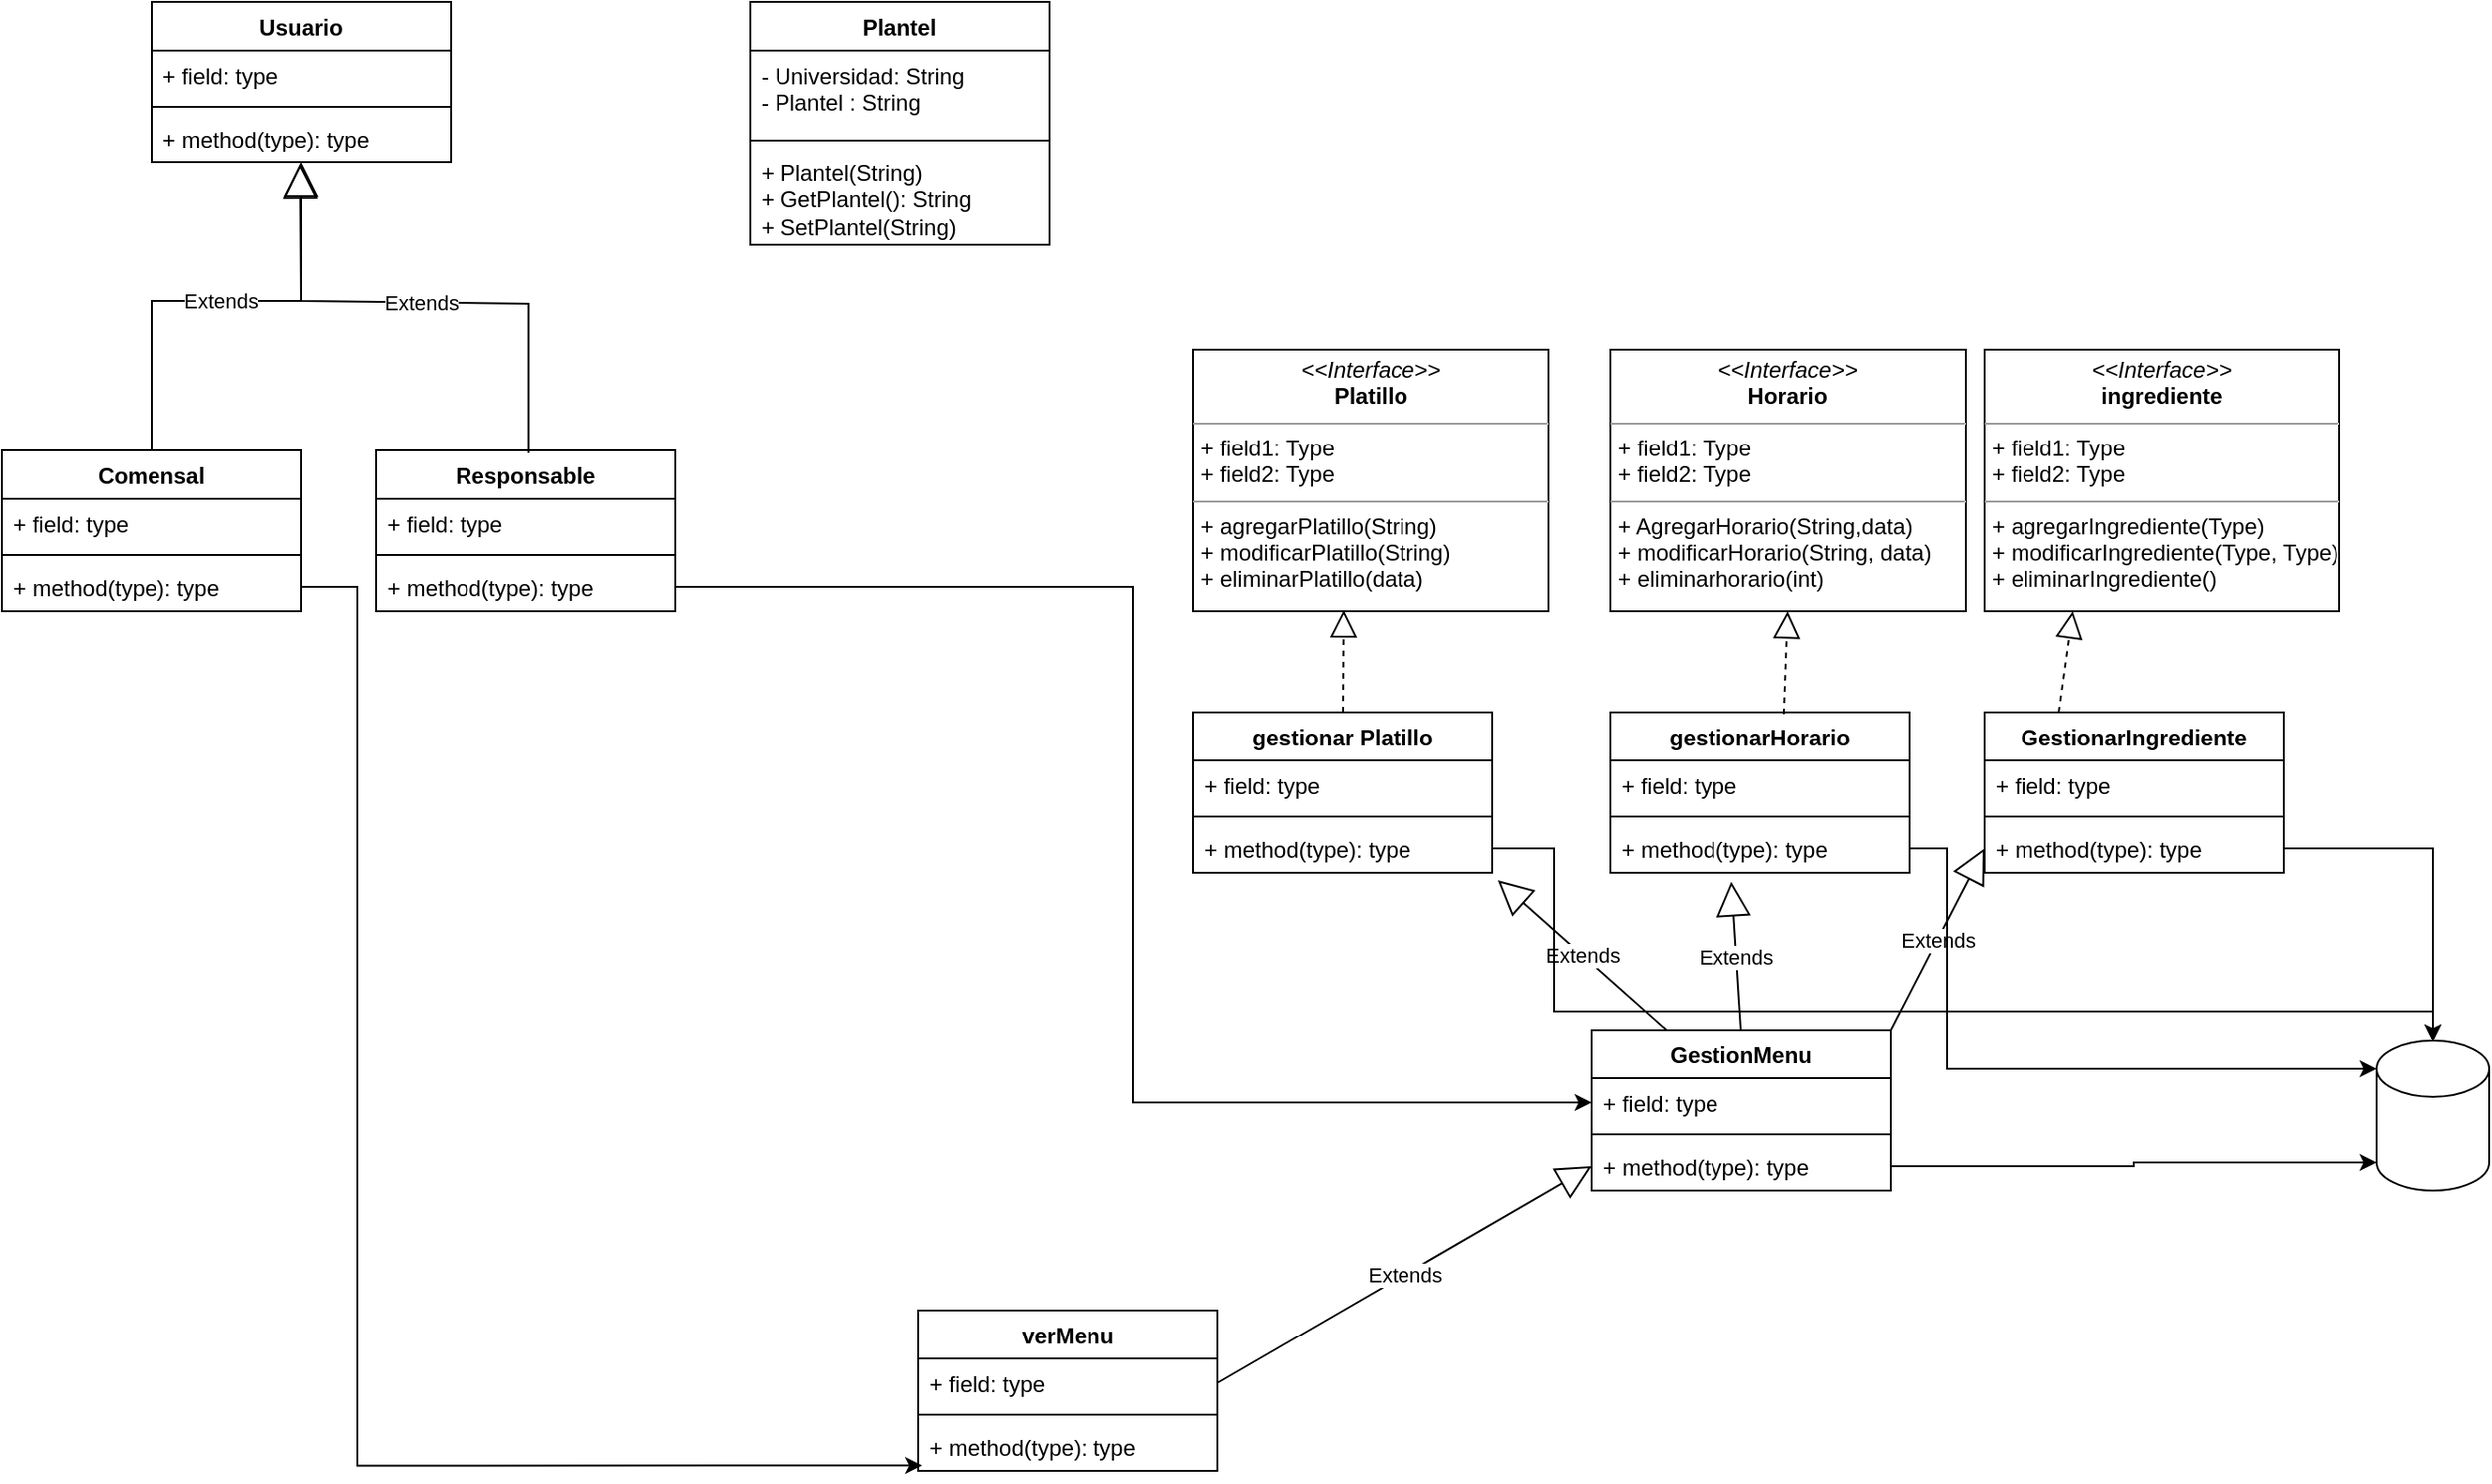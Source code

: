<mxfile version="22.0.0" type="device">
  <diagram name="Página-1" id="s363hBF-d3H5BaKGmE7B">
    <mxGraphModel dx="1354" dy="803" grid="1" gridSize="10" guides="1" tooltips="1" connect="1" arrows="1" fold="1" page="1" pageScale="1" pageWidth="827" pageHeight="1169" math="0" shadow="0">
      <root>
        <mxCell id="0" />
        <mxCell id="1" parent="0" />
        <mxCell id="uLh0jeYAuWDOb_1v-t5D-1" value="Usuario" style="swimlane;fontStyle=1;align=center;verticalAlign=top;childLayout=stackLayout;horizontal=1;startSize=26;horizontalStack=0;resizeParent=1;resizeParentMax=0;resizeLast=0;collapsible=1;marginBottom=0;whiteSpace=wrap;html=1;" vertex="1" parent="1">
          <mxGeometry x="80" y="40" width="160" height="86" as="geometry" />
        </mxCell>
        <mxCell id="uLh0jeYAuWDOb_1v-t5D-2" value="+ field: type" style="text;strokeColor=none;fillColor=none;align=left;verticalAlign=top;spacingLeft=4;spacingRight=4;overflow=hidden;rotatable=0;points=[[0,0.5],[1,0.5]];portConstraint=eastwest;whiteSpace=wrap;html=1;" vertex="1" parent="uLh0jeYAuWDOb_1v-t5D-1">
          <mxGeometry y="26" width="160" height="26" as="geometry" />
        </mxCell>
        <mxCell id="uLh0jeYAuWDOb_1v-t5D-3" value="" style="line;strokeWidth=1;fillColor=none;align=left;verticalAlign=middle;spacingTop=-1;spacingLeft=3;spacingRight=3;rotatable=0;labelPosition=right;points=[];portConstraint=eastwest;strokeColor=inherit;" vertex="1" parent="uLh0jeYAuWDOb_1v-t5D-1">
          <mxGeometry y="52" width="160" height="8" as="geometry" />
        </mxCell>
        <mxCell id="uLh0jeYAuWDOb_1v-t5D-4" value="+ method(type): type" style="text;strokeColor=none;fillColor=none;align=left;verticalAlign=top;spacingLeft=4;spacingRight=4;overflow=hidden;rotatable=0;points=[[0,0.5],[1,0.5]];portConstraint=eastwest;whiteSpace=wrap;html=1;" vertex="1" parent="uLh0jeYAuWDOb_1v-t5D-1">
          <mxGeometry y="60" width="160" height="26" as="geometry" />
        </mxCell>
        <mxCell id="uLh0jeYAuWDOb_1v-t5D-5" value="Comensal" style="swimlane;fontStyle=1;align=center;verticalAlign=top;childLayout=stackLayout;horizontal=1;startSize=26;horizontalStack=0;resizeParent=1;resizeParentMax=0;resizeLast=0;collapsible=1;marginBottom=0;whiteSpace=wrap;html=1;" vertex="1" parent="1">
          <mxGeometry y="280" width="160" height="86" as="geometry" />
        </mxCell>
        <mxCell id="uLh0jeYAuWDOb_1v-t5D-6" value="+ field: type" style="text;strokeColor=none;fillColor=none;align=left;verticalAlign=top;spacingLeft=4;spacingRight=4;overflow=hidden;rotatable=0;points=[[0,0.5],[1,0.5]];portConstraint=eastwest;whiteSpace=wrap;html=1;" vertex="1" parent="uLh0jeYAuWDOb_1v-t5D-5">
          <mxGeometry y="26" width="160" height="26" as="geometry" />
        </mxCell>
        <mxCell id="uLh0jeYAuWDOb_1v-t5D-7" value="" style="line;strokeWidth=1;fillColor=none;align=left;verticalAlign=middle;spacingTop=-1;spacingLeft=3;spacingRight=3;rotatable=0;labelPosition=right;points=[];portConstraint=eastwest;strokeColor=inherit;" vertex="1" parent="uLh0jeYAuWDOb_1v-t5D-5">
          <mxGeometry y="52" width="160" height="8" as="geometry" />
        </mxCell>
        <mxCell id="uLh0jeYAuWDOb_1v-t5D-8" value="+ method(type): type" style="text;strokeColor=none;fillColor=none;align=left;verticalAlign=top;spacingLeft=4;spacingRight=4;overflow=hidden;rotatable=0;points=[[0,0.5],[1,0.5]];portConstraint=eastwest;whiteSpace=wrap;html=1;" vertex="1" parent="uLh0jeYAuWDOb_1v-t5D-5">
          <mxGeometry y="60" width="160" height="26" as="geometry" />
        </mxCell>
        <mxCell id="uLh0jeYAuWDOb_1v-t5D-9" value="Responsable" style="swimlane;fontStyle=1;align=center;verticalAlign=top;childLayout=stackLayout;horizontal=1;startSize=26;horizontalStack=0;resizeParent=1;resizeParentMax=0;resizeLast=0;collapsible=1;marginBottom=0;whiteSpace=wrap;html=1;" vertex="1" parent="1">
          <mxGeometry x="200" y="280" width="160" height="86" as="geometry" />
        </mxCell>
        <mxCell id="uLh0jeYAuWDOb_1v-t5D-10" value="+ field: type" style="text;strokeColor=none;fillColor=none;align=left;verticalAlign=top;spacingLeft=4;spacingRight=4;overflow=hidden;rotatable=0;points=[[0,0.5],[1,0.5]];portConstraint=eastwest;whiteSpace=wrap;html=1;" vertex="1" parent="uLh0jeYAuWDOb_1v-t5D-9">
          <mxGeometry y="26" width="160" height="26" as="geometry" />
        </mxCell>
        <mxCell id="uLh0jeYAuWDOb_1v-t5D-11" value="" style="line;strokeWidth=1;fillColor=none;align=left;verticalAlign=middle;spacingTop=-1;spacingLeft=3;spacingRight=3;rotatable=0;labelPosition=right;points=[];portConstraint=eastwest;strokeColor=inherit;" vertex="1" parent="uLh0jeYAuWDOb_1v-t5D-9">
          <mxGeometry y="52" width="160" height="8" as="geometry" />
        </mxCell>
        <mxCell id="uLh0jeYAuWDOb_1v-t5D-12" value="+ method(type): type" style="text;strokeColor=none;fillColor=none;align=left;verticalAlign=top;spacingLeft=4;spacingRight=4;overflow=hidden;rotatable=0;points=[[0,0.5],[1,0.5]];portConstraint=eastwest;whiteSpace=wrap;html=1;" vertex="1" parent="uLh0jeYAuWDOb_1v-t5D-9">
          <mxGeometry y="60" width="160" height="26" as="geometry" />
        </mxCell>
        <mxCell id="uLh0jeYAuWDOb_1v-t5D-13" value="Extends" style="endArrow=block;endSize=16;endFill=0;html=1;rounded=0;exitX=0.5;exitY=0;exitDx=0;exitDy=0;entryX=0.497;entryY=1.038;entryDx=0;entryDy=0;entryPerimeter=0;" edge="1" parent="1" source="uLh0jeYAuWDOb_1v-t5D-5" target="uLh0jeYAuWDOb_1v-t5D-4">
          <mxGeometry width="160" relative="1" as="geometry">
            <mxPoint x="330" y="390" as="sourcePoint" />
            <mxPoint x="490" y="390" as="targetPoint" />
            <Array as="points">
              <mxPoint x="80" y="200" />
              <mxPoint x="160" y="200" />
            </Array>
          </mxGeometry>
        </mxCell>
        <mxCell id="uLh0jeYAuWDOb_1v-t5D-14" value="Extends" style="endArrow=block;endSize=16;endFill=0;html=1;rounded=0;exitX=0.5;exitY=0;exitDx=0;exitDy=0;entryX=0.489;entryY=0.943;entryDx=0;entryDy=0;entryPerimeter=0;" edge="1" parent="1">
          <mxGeometry width="160" relative="1" as="geometry">
            <mxPoint x="281.76" y="281.48" as="sourcePoint" />
            <mxPoint x="160" y="125.998" as="targetPoint" />
            <Array as="points">
              <mxPoint x="281.76" y="201.48" />
              <mxPoint x="160" y="200" />
            </Array>
          </mxGeometry>
        </mxCell>
        <mxCell id="uLh0jeYAuWDOb_1v-t5D-15" value="&lt;p style=&quot;margin:0px;margin-top:4px;text-align:center;&quot;&gt;&lt;i&gt;&amp;lt;&amp;lt;Interface&amp;gt;&amp;gt;&lt;/i&gt;&lt;br&gt;&lt;b&gt;Platillo&lt;/b&gt;&lt;/p&gt;&lt;hr size=&quot;1&quot;&gt;&lt;p style=&quot;margin:0px;margin-left:4px;&quot;&gt;+ field1: Type&lt;br&gt;+ field2: Type&lt;/p&gt;&lt;hr size=&quot;1&quot;&gt;&lt;p style=&quot;margin:0px;margin-left:4px;&quot;&gt;+ agregarPlatillo(String)&lt;/p&gt;&lt;p style=&quot;margin:0px;margin-left:4px;&quot;&gt;+ modificarPlatillo(String)&lt;br&gt;+ eliminarPlatillo(data)&lt;/p&gt;" style="verticalAlign=top;align=left;overflow=fill;fontSize=12;fontFamily=Helvetica;html=1;whiteSpace=wrap;" vertex="1" parent="1">
          <mxGeometry x="637" y="226" width="190" height="140" as="geometry" />
        </mxCell>
        <mxCell id="uLh0jeYAuWDOb_1v-t5D-28" value="Plantel" style="swimlane;fontStyle=1;align=center;verticalAlign=top;childLayout=stackLayout;horizontal=1;startSize=26;horizontalStack=0;resizeParent=1;resizeParentMax=0;resizeLast=0;collapsible=1;marginBottom=0;whiteSpace=wrap;html=1;" vertex="1" parent="1">
          <mxGeometry x="400" y="40" width="160" height="130" as="geometry" />
        </mxCell>
        <mxCell id="uLh0jeYAuWDOb_1v-t5D-29" value="- Universidad: String&lt;br&gt;- Plantel : String" style="text;strokeColor=none;fillColor=none;align=left;verticalAlign=top;spacingLeft=4;spacingRight=4;overflow=hidden;rotatable=0;points=[[0,0.5],[1,0.5]];portConstraint=eastwest;whiteSpace=wrap;html=1;" vertex="1" parent="uLh0jeYAuWDOb_1v-t5D-28">
          <mxGeometry y="26" width="160" height="44" as="geometry" />
        </mxCell>
        <mxCell id="uLh0jeYAuWDOb_1v-t5D-30" value="" style="line;strokeWidth=1;fillColor=none;align=left;verticalAlign=middle;spacingTop=-1;spacingLeft=3;spacingRight=3;rotatable=0;labelPosition=right;points=[];portConstraint=eastwest;strokeColor=inherit;" vertex="1" parent="uLh0jeYAuWDOb_1v-t5D-28">
          <mxGeometry y="70" width="160" height="8" as="geometry" />
        </mxCell>
        <mxCell id="uLh0jeYAuWDOb_1v-t5D-31" value="+ Plantel(String)&lt;br&gt;+ GetPlantel(): String&lt;br&gt;+ SetPlantel(String)" style="text;strokeColor=none;fillColor=none;align=left;verticalAlign=top;spacingLeft=4;spacingRight=4;overflow=hidden;rotatable=0;points=[[0,0.5],[1,0.5]];portConstraint=eastwest;whiteSpace=wrap;html=1;" vertex="1" parent="uLh0jeYAuWDOb_1v-t5D-28">
          <mxGeometry y="78" width="160" height="52" as="geometry" />
        </mxCell>
        <mxCell id="uLh0jeYAuWDOb_1v-t5D-34" value="&lt;p style=&quot;margin:0px;margin-top:4px;text-align:center;&quot;&gt;&lt;i&gt;&amp;lt;&amp;lt;Interface&amp;gt;&amp;gt;&lt;/i&gt;&lt;br&gt;&lt;b&gt;Horario&lt;/b&gt;&lt;/p&gt;&lt;hr size=&quot;1&quot;&gt;&lt;p style=&quot;margin:0px;margin-left:4px;&quot;&gt;+ field1: Type&lt;br&gt;+ field2: Type&lt;/p&gt;&lt;hr size=&quot;1&quot;&gt;&lt;p style=&quot;margin:0px;margin-left:4px;&quot;&gt;+ AgregarHorario(String,data)&lt;br&gt;+ modificarHorario(String, data)&lt;/p&gt;&lt;p style=&quot;margin:0px;margin-left:4px;&quot;&gt;+ eliminarhorario(int)&lt;/p&gt;" style="verticalAlign=top;align=left;overflow=fill;fontSize=12;fontFamily=Helvetica;html=1;whiteSpace=wrap;" vertex="1" parent="1">
          <mxGeometry x="860" y="226" width="190" height="140" as="geometry" />
        </mxCell>
        <mxCell id="uLh0jeYAuWDOb_1v-t5D-35" value="&lt;p style=&quot;margin:0px;margin-top:4px;text-align:center;&quot;&gt;&lt;i&gt;&amp;lt;&amp;lt;Interface&amp;gt;&amp;gt;&lt;/i&gt;&lt;br&gt;&lt;b&gt;ingrediente&lt;/b&gt;&lt;/p&gt;&lt;hr size=&quot;1&quot;&gt;&lt;p style=&quot;margin:0px;margin-left:4px;&quot;&gt;+ field1: Type&lt;br&gt;+ field2: Type&lt;/p&gt;&lt;hr size=&quot;1&quot;&gt;&lt;p style=&quot;margin:0px;margin-left:4px;&quot;&gt;+ agregarIngrediente(Type)&lt;br&gt;+ modificarIngrediente(Type, Type)&lt;/p&gt;&lt;p style=&quot;margin:0px;margin-left:4px;&quot;&gt;+ eliminarIngrediente()&lt;/p&gt;" style="verticalAlign=top;align=left;overflow=fill;fontSize=12;fontFamily=Helvetica;html=1;whiteSpace=wrap;" vertex="1" parent="1">
          <mxGeometry x="1060" y="226" width="190" height="140" as="geometry" />
        </mxCell>
        <mxCell id="uLh0jeYAuWDOb_1v-t5D-36" value="GestionMenu" style="swimlane;fontStyle=1;align=center;verticalAlign=top;childLayout=stackLayout;horizontal=1;startSize=26;horizontalStack=0;resizeParent=1;resizeParentMax=0;resizeLast=0;collapsible=1;marginBottom=0;whiteSpace=wrap;html=1;" vertex="1" parent="1">
          <mxGeometry x="850" y="590" width="160" height="86" as="geometry" />
        </mxCell>
        <mxCell id="uLh0jeYAuWDOb_1v-t5D-37" value="+ field: type" style="text;strokeColor=none;fillColor=none;align=left;verticalAlign=top;spacingLeft=4;spacingRight=4;overflow=hidden;rotatable=0;points=[[0,0.5],[1,0.5]];portConstraint=eastwest;whiteSpace=wrap;html=1;" vertex="1" parent="uLh0jeYAuWDOb_1v-t5D-36">
          <mxGeometry y="26" width="160" height="26" as="geometry" />
        </mxCell>
        <mxCell id="uLh0jeYAuWDOb_1v-t5D-38" value="" style="line;strokeWidth=1;fillColor=none;align=left;verticalAlign=middle;spacingTop=-1;spacingLeft=3;spacingRight=3;rotatable=0;labelPosition=right;points=[];portConstraint=eastwest;strokeColor=inherit;" vertex="1" parent="uLh0jeYAuWDOb_1v-t5D-36">
          <mxGeometry y="52" width="160" height="8" as="geometry" />
        </mxCell>
        <mxCell id="uLh0jeYAuWDOb_1v-t5D-39" value="+ method(type): type" style="text;strokeColor=none;fillColor=none;align=left;verticalAlign=top;spacingLeft=4;spacingRight=4;overflow=hidden;rotatable=0;points=[[0,0.5],[1,0.5]];portConstraint=eastwest;whiteSpace=wrap;html=1;" vertex="1" parent="uLh0jeYAuWDOb_1v-t5D-36">
          <mxGeometry y="60" width="160" height="26" as="geometry" />
        </mxCell>
        <mxCell id="uLh0jeYAuWDOb_1v-t5D-40" value="gestionar Platillo" style="swimlane;fontStyle=1;align=center;verticalAlign=top;childLayout=stackLayout;horizontal=1;startSize=26;horizontalStack=0;resizeParent=1;resizeParentMax=0;resizeLast=0;collapsible=1;marginBottom=0;whiteSpace=wrap;html=1;" vertex="1" parent="1">
          <mxGeometry x="637" y="420" width="160" height="86" as="geometry" />
        </mxCell>
        <mxCell id="uLh0jeYAuWDOb_1v-t5D-41" value="+ field: type" style="text;strokeColor=none;fillColor=none;align=left;verticalAlign=top;spacingLeft=4;spacingRight=4;overflow=hidden;rotatable=0;points=[[0,0.5],[1,0.5]];portConstraint=eastwest;whiteSpace=wrap;html=1;" vertex="1" parent="uLh0jeYAuWDOb_1v-t5D-40">
          <mxGeometry y="26" width="160" height="26" as="geometry" />
        </mxCell>
        <mxCell id="uLh0jeYAuWDOb_1v-t5D-42" value="" style="line;strokeWidth=1;fillColor=none;align=left;verticalAlign=middle;spacingTop=-1;spacingLeft=3;spacingRight=3;rotatable=0;labelPosition=right;points=[];portConstraint=eastwest;strokeColor=inherit;" vertex="1" parent="uLh0jeYAuWDOb_1v-t5D-40">
          <mxGeometry y="52" width="160" height="8" as="geometry" />
        </mxCell>
        <mxCell id="uLh0jeYAuWDOb_1v-t5D-43" value="+ method(type): type" style="text;strokeColor=none;fillColor=none;align=left;verticalAlign=top;spacingLeft=4;spacingRight=4;overflow=hidden;rotatable=0;points=[[0,0.5],[1,0.5]];portConstraint=eastwest;whiteSpace=wrap;html=1;" vertex="1" parent="uLh0jeYAuWDOb_1v-t5D-40">
          <mxGeometry y="60" width="160" height="26" as="geometry" />
        </mxCell>
        <mxCell id="uLh0jeYAuWDOb_1v-t5D-44" value="gestionarHorario" style="swimlane;fontStyle=1;align=center;verticalAlign=top;childLayout=stackLayout;horizontal=1;startSize=26;horizontalStack=0;resizeParent=1;resizeParentMax=0;resizeLast=0;collapsible=1;marginBottom=0;whiteSpace=wrap;html=1;" vertex="1" parent="1">
          <mxGeometry x="860" y="420" width="160" height="86" as="geometry" />
        </mxCell>
        <mxCell id="uLh0jeYAuWDOb_1v-t5D-45" value="+ field: type" style="text;strokeColor=none;fillColor=none;align=left;verticalAlign=top;spacingLeft=4;spacingRight=4;overflow=hidden;rotatable=0;points=[[0,0.5],[1,0.5]];portConstraint=eastwest;whiteSpace=wrap;html=1;" vertex="1" parent="uLh0jeYAuWDOb_1v-t5D-44">
          <mxGeometry y="26" width="160" height="26" as="geometry" />
        </mxCell>
        <mxCell id="uLh0jeYAuWDOb_1v-t5D-46" value="" style="line;strokeWidth=1;fillColor=none;align=left;verticalAlign=middle;spacingTop=-1;spacingLeft=3;spacingRight=3;rotatable=0;labelPosition=right;points=[];portConstraint=eastwest;strokeColor=inherit;" vertex="1" parent="uLh0jeYAuWDOb_1v-t5D-44">
          <mxGeometry y="52" width="160" height="8" as="geometry" />
        </mxCell>
        <mxCell id="uLh0jeYAuWDOb_1v-t5D-47" value="+ method(type): type" style="text;strokeColor=none;fillColor=none;align=left;verticalAlign=top;spacingLeft=4;spacingRight=4;overflow=hidden;rotatable=0;points=[[0,0.5],[1,0.5]];portConstraint=eastwest;whiteSpace=wrap;html=1;" vertex="1" parent="uLh0jeYAuWDOb_1v-t5D-44">
          <mxGeometry y="60" width="160" height="26" as="geometry" />
        </mxCell>
        <mxCell id="uLh0jeYAuWDOb_1v-t5D-48" value="GestionarIngrediente" style="swimlane;fontStyle=1;align=center;verticalAlign=top;childLayout=stackLayout;horizontal=1;startSize=26;horizontalStack=0;resizeParent=1;resizeParentMax=0;resizeLast=0;collapsible=1;marginBottom=0;whiteSpace=wrap;html=1;" vertex="1" parent="1">
          <mxGeometry x="1060" y="420" width="160" height="86" as="geometry" />
        </mxCell>
        <mxCell id="uLh0jeYAuWDOb_1v-t5D-49" value="+ field: type" style="text;strokeColor=none;fillColor=none;align=left;verticalAlign=top;spacingLeft=4;spacingRight=4;overflow=hidden;rotatable=0;points=[[0,0.5],[1,0.5]];portConstraint=eastwest;whiteSpace=wrap;html=1;" vertex="1" parent="uLh0jeYAuWDOb_1v-t5D-48">
          <mxGeometry y="26" width="160" height="26" as="geometry" />
        </mxCell>
        <mxCell id="uLh0jeYAuWDOb_1v-t5D-50" value="" style="line;strokeWidth=1;fillColor=none;align=left;verticalAlign=middle;spacingTop=-1;spacingLeft=3;spacingRight=3;rotatable=0;labelPosition=right;points=[];portConstraint=eastwest;strokeColor=inherit;" vertex="1" parent="uLh0jeYAuWDOb_1v-t5D-48">
          <mxGeometry y="52" width="160" height="8" as="geometry" />
        </mxCell>
        <mxCell id="uLh0jeYAuWDOb_1v-t5D-51" value="+ method(type): type" style="text;strokeColor=none;fillColor=none;align=left;verticalAlign=top;spacingLeft=4;spacingRight=4;overflow=hidden;rotatable=0;points=[[0,0.5],[1,0.5]];portConstraint=eastwest;whiteSpace=wrap;html=1;" vertex="1" parent="uLh0jeYAuWDOb_1v-t5D-48">
          <mxGeometry y="60" width="160" height="26" as="geometry" />
        </mxCell>
        <mxCell id="uLh0jeYAuWDOb_1v-t5D-53" value="" style="endArrow=block;dashed=1;endFill=0;endSize=12;html=1;rounded=0;exitX=0.5;exitY=0;exitDx=0;exitDy=0;entryX=0.423;entryY=0.996;entryDx=0;entryDy=0;entryPerimeter=0;" edge="1" parent="1" source="uLh0jeYAuWDOb_1v-t5D-40" target="uLh0jeYAuWDOb_1v-t5D-15">
          <mxGeometry width="160" relative="1" as="geometry">
            <mxPoint x="580" y="430" as="sourcePoint" />
            <mxPoint x="740" y="430" as="targetPoint" />
          </mxGeometry>
        </mxCell>
        <mxCell id="uLh0jeYAuWDOb_1v-t5D-54" value="" style="endArrow=block;dashed=1;endFill=0;endSize=12;html=1;rounded=0;entryX=0.5;entryY=1;entryDx=0;entryDy=0;exitX=0.581;exitY=0.012;exitDx=0;exitDy=0;exitPerimeter=0;" edge="1" parent="1" source="uLh0jeYAuWDOb_1v-t5D-44" target="uLh0jeYAuWDOb_1v-t5D-34">
          <mxGeometry width="160" relative="1" as="geometry">
            <mxPoint x="900" y="430" as="sourcePoint" />
            <mxPoint x="1060" y="430" as="targetPoint" />
          </mxGeometry>
        </mxCell>
        <mxCell id="uLh0jeYAuWDOb_1v-t5D-55" value="" style="endArrow=block;dashed=1;endFill=0;endSize=12;html=1;rounded=0;exitX=0.25;exitY=0;exitDx=0;exitDy=0;entryX=0.25;entryY=1;entryDx=0;entryDy=0;" edge="1" parent="1" source="uLh0jeYAuWDOb_1v-t5D-48" target="uLh0jeYAuWDOb_1v-t5D-35">
          <mxGeometry width="160" relative="1" as="geometry">
            <mxPoint x="1110" y="430" as="sourcePoint" />
            <mxPoint x="1270" y="430" as="targetPoint" />
          </mxGeometry>
        </mxCell>
        <mxCell id="uLh0jeYAuWDOb_1v-t5D-59" value="Extends" style="endArrow=block;endSize=16;endFill=0;html=1;rounded=0;exitX=0.25;exitY=0;exitDx=0;exitDy=0;" edge="1" parent="1" source="uLh0jeYAuWDOb_1v-t5D-36">
          <mxGeometry width="160" relative="1" as="geometry">
            <mxPoint x="610" y="490" as="sourcePoint" />
            <mxPoint x="800" y="510" as="targetPoint" />
          </mxGeometry>
        </mxCell>
        <mxCell id="uLh0jeYAuWDOb_1v-t5D-60" value="Extends" style="endArrow=block;endSize=16;endFill=0;html=1;rounded=0;exitX=0.5;exitY=0;exitDx=0;exitDy=0;entryX=0.406;entryY=1.181;entryDx=0;entryDy=0;entryPerimeter=0;" edge="1" parent="1" source="uLh0jeYAuWDOb_1v-t5D-36" target="uLh0jeYAuWDOb_1v-t5D-47">
          <mxGeometry width="160" relative="1" as="geometry">
            <mxPoint x="610" y="490" as="sourcePoint" />
            <mxPoint x="770" y="490" as="targetPoint" />
          </mxGeometry>
        </mxCell>
        <mxCell id="uLh0jeYAuWDOb_1v-t5D-61" value="Extends" style="endArrow=block;endSize=16;endFill=0;html=1;rounded=0;exitX=1;exitY=0;exitDx=0;exitDy=0;entryX=0;entryY=0.5;entryDx=0;entryDy=0;" edge="1" parent="1" source="uLh0jeYAuWDOb_1v-t5D-36" target="uLh0jeYAuWDOb_1v-t5D-51">
          <mxGeometry width="160" relative="1" as="geometry">
            <mxPoint x="610" y="490" as="sourcePoint" />
            <mxPoint x="770" y="490" as="targetPoint" />
          </mxGeometry>
        </mxCell>
        <mxCell id="uLh0jeYAuWDOb_1v-t5D-62" value="verMenu" style="swimlane;fontStyle=1;align=center;verticalAlign=top;childLayout=stackLayout;horizontal=1;startSize=26;horizontalStack=0;resizeParent=1;resizeParentMax=0;resizeLast=0;collapsible=1;marginBottom=0;whiteSpace=wrap;html=1;" vertex="1" parent="1">
          <mxGeometry x="490" y="740" width="160" height="86" as="geometry" />
        </mxCell>
        <mxCell id="uLh0jeYAuWDOb_1v-t5D-63" value="+ field: type" style="text;strokeColor=none;fillColor=none;align=left;verticalAlign=top;spacingLeft=4;spacingRight=4;overflow=hidden;rotatable=0;points=[[0,0.5],[1,0.5]];portConstraint=eastwest;whiteSpace=wrap;html=1;" vertex="1" parent="uLh0jeYAuWDOb_1v-t5D-62">
          <mxGeometry y="26" width="160" height="26" as="geometry" />
        </mxCell>
        <mxCell id="uLh0jeYAuWDOb_1v-t5D-64" value="" style="line;strokeWidth=1;fillColor=none;align=left;verticalAlign=middle;spacingTop=-1;spacingLeft=3;spacingRight=3;rotatable=0;labelPosition=right;points=[];portConstraint=eastwest;strokeColor=inherit;" vertex="1" parent="uLh0jeYAuWDOb_1v-t5D-62">
          <mxGeometry y="52" width="160" height="8" as="geometry" />
        </mxCell>
        <mxCell id="uLh0jeYAuWDOb_1v-t5D-65" value="+ method(type): type" style="text;strokeColor=none;fillColor=none;align=left;verticalAlign=top;spacingLeft=4;spacingRight=4;overflow=hidden;rotatable=0;points=[[0,0.5],[1,0.5]];portConstraint=eastwest;whiteSpace=wrap;html=1;" vertex="1" parent="uLh0jeYAuWDOb_1v-t5D-62">
          <mxGeometry y="60" width="160" height="26" as="geometry" />
        </mxCell>
        <mxCell id="uLh0jeYAuWDOb_1v-t5D-66" style="edgeStyle=orthogonalEdgeStyle;rounded=0;orthogonalLoop=1;jettySize=auto;html=1;exitX=1;exitY=0.5;exitDx=0;exitDy=0;entryX=0;entryY=0.5;entryDx=0;entryDy=0;" edge="1" parent="1" source="uLh0jeYAuWDOb_1v-t5D-12" target="uLh0jeYAuWDOb_1v-t5D-37">
          <mxGeometry relative="1" as="geometry" />
        </mxCell>
        <mxCell id="uLh0jeYAuWDOb_1v-t5D-67" style="edgeStyle=orthogonalEdgeStyle;rounded=0;orthogonalLoop=1;jettySize=auto;html=1;exitX=1;exitY=0.5;exitDx=0;exitDy=0;entryX=0.013;entryY=0.891;entryDx=0;entryDy=0;entryPerimeter=0;" edge="1" parent="1" source="uLh0jeYAuWDOb_1v-t5D-8" target="uLh0jeYAuWDOb_1v-t5D-65">
          <mxGeometry relative="1" as="geometry">
            <Array as="points">
              <mxPoint x="190" y="353" />
              <mxPoint x="190" y="823" />
            </Array>
          </mxGeometry>
        </mxCell>
        <mxCell id="uLh0jeYAuWDOb_1v-t5D-68" value="Extends" style="endArrow=block;endSize=16;endFill=0;html=1;rounded=0;exitX=1;exitY=0.5;exitDx=0;exitDy=0;entryX=0;entryY=0.5;entryDx=0;entryDy=0;" edge="1" parent="1" source="uLh0jeYAuWDOb_1v-t5D-63" target="uLh0jeYAuWDOb_1v-t5D-39">
          <mxGeometry width="160" relative="1" as="geometry">
            <mxPoint x="510" y="410" as="sourcePoint" />
            <mxPoint x="670" y="410" as="targetPoint" />
            <Array as="points" />
          </mxGeometry>
        </mxCell>
        <mxCell id="uLh0jeYAuWDOb_1v-t5D-69" value="" style="shape=cylinder3;whiteSpace=wrap;html=1;boundedLbl=1;backgroundOutline=1;size=15;" vertex="1" parent="1">
          <mxGeometry x="1270" y="596" width="60" height="80" as="geometry" />
        </mxCell>
        <mxCell id="uLh0jeYAuWDOb_1v-t5D-70" style="edgeStyle=orthogonalEdgeStyle;rounded=0;orthogonalLoop=1;jettySize=auto;html=1;exitX=1;exitY=0.5;exitDx=0;exitDy=0;" edge="1" parent="1" source="uLh0jeYAuWDOb_1v-t5D-43" target="uLh0jeYAuWDOb_1v-t5D-69">
          <mxGeometry relative="1" as="geometry">
            <Array as="points">
              <mxPoint x="830" y="493" />
              <mxPoint x="830" y="580" />
              <mxPoint x="1300" y="580" />
            </Array>
          </mxGeometry>
        </mxCell>
        <mxCell id="uLh0jeYAuWDOb_1v-t5D-71" style="edgeStyle=orthogonalEdgeStyle;rounded=0;orthogonalLoop=1;jettySize=auto;html=1;exitX=1;exitY=0.5;exitDx=0;exitDy=0;entryX=0;entryY=0;entryDx=0;entryDy=15;entryPerimeter=0;" edge="1" parent="1" source="uLh0jeYAuWDOb_1v-t5D-47" target="uLh0jeYAuWDOb_1v-t5D-69">
          <mxGeometry relative="1" as="geometry">
            <Array as="points">
              <mxPoint x="1040" y="493" />
              <mxPoint x="1040" y="611" />
            </Array>
          </mxGeometry>
        </mxCell>
        <mxCell id="uLh0jeYAuWDOb_1v-t5D-72" style="edgeStyle=orthogonalEdgeStyle;rounded=0;orthogonalLoop=1;jettySize=auto;html=1;exitX=1;exitY=0.5;exitDx=0;exitDy=0;" edge="1" parent="1" source="uLh0jeYAuWDOb_1v-t5D-51" target="uLh0jeYAuWDOb_1v-t5D-69">
          <mxGeometry relative="1" as="geometry" />
        </mxCell>
        <mxCell id="uLh0jeYAuWDOb_1v-t5D-73" style="edgeStyle=orthogonalEdgeStyle;rounded=0;orthogonalLoop=1;jettySize=auto;html=1;exitX=1;exitY=0.5;exitDx=0;exitDy=0;entryX=0;entryY=1;entryDx=0;entryDy=-15;entryPerimeter=0;" edge="1" parent="1" source="uLh0jeYAuWDOb_1v-t5D-39" target="uLh0jeYAuWDOb_1v-t5D-69">
          <mxGeometry relative="1" as="geometry" />
        </mxCell>
      </root>
    </mxGraphModel>
  </diagram>
</mxfile>
